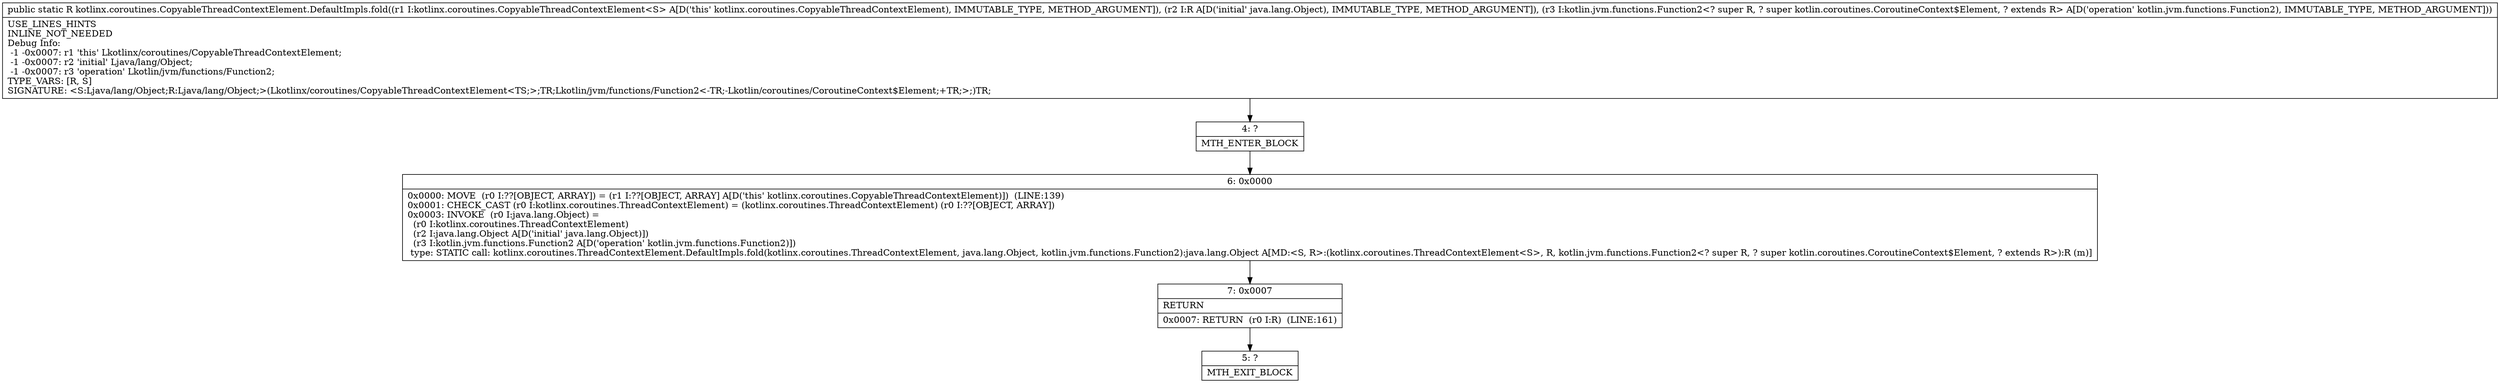 digraph "CFG forkotlinx.coroutines.CopyableThreadContextElement.DefaultImpls.fold(Lkotlinx\/coroutines\/CopyableThreadContextElement;Ljava\/lang\/Object;Lkotlin\/jvm\/functions\/Function2;)Ljava\/lang\/Object;" {
Node_4 [shape=record,label="{4\:\ ?|MTH_ENTER_BLOCK\l}"];
Node_6 [shape=record,label="{6\:\ 0x0000|0x0000: MOVE  (r0 I:??[OBJECT, ARRAY]) = (r1 I:??[OBJECT, ARRAY] A[D('this' kotlinx.coroutines.CopyableThreadContextElement)])  (LINE:139)\l0x0001: CHECK_CAST (r0 I:kotlinx.coroutines.ThreadContextElement) = (kotlinx.coroutines.ThreadContextElement) (r0 I:??[OBJECT, ARRAY]) \l0x0003: INVOKE  (r0 I:java.lang.Object) = \l  (r0 I:kotlinx.coroutines.ThreadContextElement)\l  (r2 I:java.lang.Object A[D('initial' java.lang.Object)])\l  (r3 I:kotlin.jvm.functions.Function2 A[D('operation' kotlin.jvm.functions.Function2)])\l type: STATIC call: kotlinx.coroutines.ThreadContextElement.DefaultImpls.fold(kotlinx.coroutines.ThreadContextElement, java.lang.Object, kotlin.jvm.functions.Function2):java.lang.Object A[MD:\<S, R\>:(kotlinx.coroutines.ThreadContextElement\<S\>, R, kotlin.jvm.functions.Function2\<? super R, ? super kotlin.coroutines.CoroutineContext$Element, ? extends R\>):R (m)]\l}"];
Node_7 [shape=record,label="{7\:\ 0x0007|RETURN\l|0x0007: RETURN  (r0 I:R)  (LINE:161)\l}"];
Node_5 [shape=record,label="{5\:\ ?|MTH_EXIT_BLOCK\l}"];
MethodNode[shape=record,label="{public static R kotlinx.coroutines.CopyableThreadContextElement.DefaultImpls.fold((r1 I:kotlinx.coroutines.CopyableThreadContextElement\<S\> A[D('this' kotlinx.coroutines.CopyableThreadContextElement), IMMUTABLE_TYPE, METHOD_ARGUMENT]), (r2 I:R A[D('initial' java.lang.Object), IMMUTABLE_TYPE, METHOD_ARGUMENT]), (r3 I:kotlin.jvm.functions.Function2\<? super R, ? super kotlin.coroutines.CoroutineContext$Element, ? extends R\> A[D('operation' kotlin.jvm.functions.Function2), IMMUTABLE_TYPE, METHOD_ARGUMENT]))  | USE_LINES_HINTS\lINLINE_NOT_NEEDED\lDebug Info:\l  \-1 \-0x0007: r1 'this' Lkotlinx\/coroutines\/CopyableThreadContextElement;\l  \-1 \-0x0007: r2 'initial' Ljava\/lang\/Object;\l  \-1 \-0x0007: r3 'operation' Lkotlin\/jvm\/functions\/Function2;\lTYPE_VARS: [R, S]\lSIGNATURE: \<S:Ljava\/lang\/Object;R:Ljava\/lang\/Object;\>(Lkotlinx\/coroutines\/CopyableThreadContextElement\<TS;\>;TR;Lkotlin\/jvm\/functions\/Function2\<\-TR;\-Lkotlin\/coroutines\/CoroutineContext$Element;+TR;\>;)TR;\l}"];
MethodNode -> Node_4;Node_4 -> Node_6;
Node_6 -> Node_7;
Node_7 -> Node_5;
}

